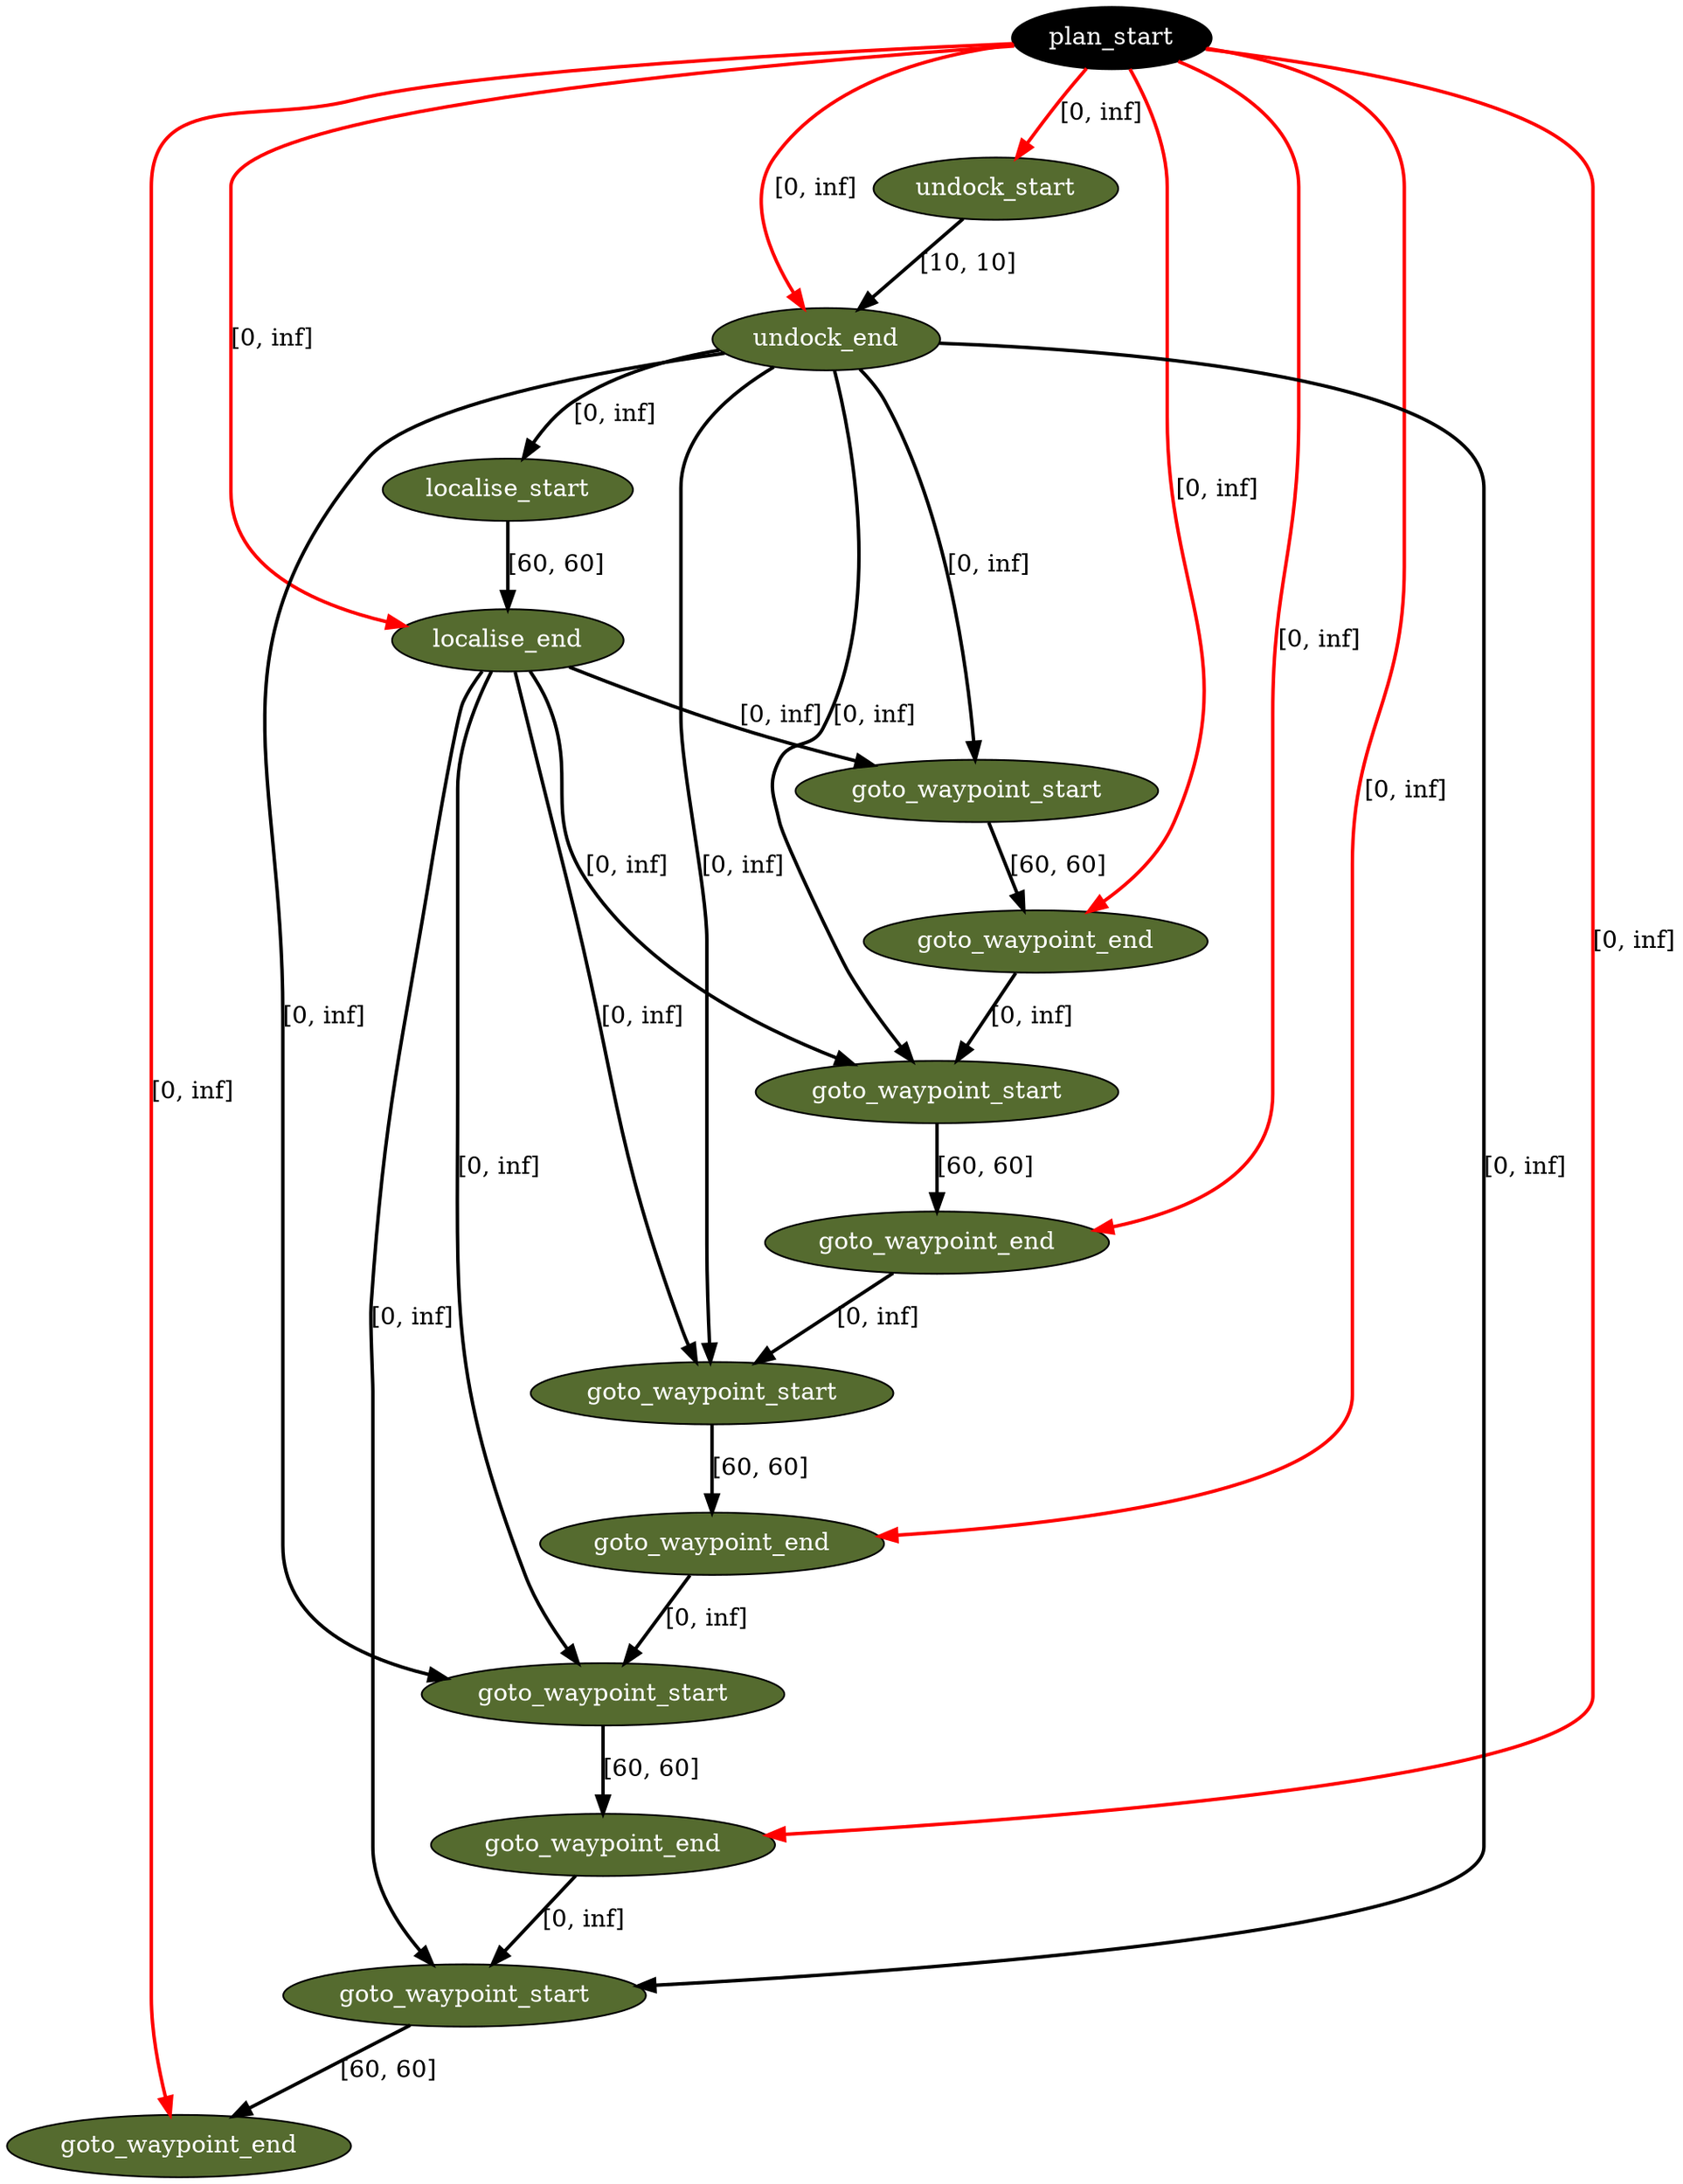 digraph plan {
0[ label="plan_start",style=filled,fillcolor=black,fontcolor=white];
1[ label="undock_start",style=filled,fillcolor=darkolivegreen,fontcolor=white];
2[ label="undock_end",style=filled,fillcolor=darkolivegreen,fontcolor=white];
3[ label="localise_start",style=filled,fillcolor=darkolivegreen,fontcolor=white];
4[ label="localise_end",style=filled,fillcolor=darkolivegreen,fontcolor=white];
5[ label="goto_waypoint_start",style=filled,fillcolor=darkolivegreen,fontcolor=white];
6[ label="goto_waypoint_end",style=filled,fillcolor=darkolivegreen,fontcolor=white];
7[ label="goto_waypoint_start",style=filled,fillcolor=darkolivegreen,fontcolor=white];
8[ label="goto_waypoint_end",style=filled,fillcolor=darkolivegreen,fontcolor=white];
9[ label="goto_waypoint_start",style=filled,fillcolor=darkolivegreen,fontcolor=white];
10[ label="goto_waypoint_end",style=filled,fillcolor=darkolivegreen,fontcolor=white];
11[ label="goto_waypoint_start",style=filled,fillcolor=darkolivegreen,fontcolor=white];
12[ label="goto_waypoint_end",style=filled,fillcolor=darkolivegreen,fontcolor=white];
13[ label="goto_waypoint_start",style=filled,fillcolor=darkolivegreen,fontcolor=white];
14[ label="goto_waypoint_end",style=filled,fillcolor=darkolivegreen,fontcolor=white];
"0" -> "1" [ label="[0, inf]" , penwidth=2 , color="red"]
"1" -> "2" [ label="[10, 10]" , penwidth=2 , color="black"]
"0" -> "2" [ label="[0, inf]" , penwidth=2 , color="red"]
"2" -> "3" [ label="[0, inf]" , penwidth=2 , color="black"]
"3" -> "4" [ label="[60, 60]" , penwidth=2 , color="black"]
"0" -> "4" [ label="[0, inf]" , penwidth=2 , color="red"]
"4" -> "5" [ label="[0, inf]" , penwidth=2 , color="black"]
"2" -> "5" [ label="[0, inf]" , penwidth=2 , color="black"]
"5" -> "6" [ label="[60, 60]" , penwidth=2 , color="black"]
"0" -> "6" [ label="[0, inf]" , penwidth=2 , color="red"]
"6" -> "7" [ label="[0, inf]" , penwidth=2 , color="black"]
"4" -> "7" [ label="[0, inf]" , penwidth=2 , color="black"]
"2" -> "7" [ label="[0, inf]" , penwidth=2 , color="black"]
"7" -> "8" [ label="[60, 60]" , penwidth=2 , color="black"]
"0" -> "8" [ label="[0, inf]" , penwidth=2 , color="red"]
"8" -> "9" [ label="[0, inf]" , penwidth=2 , color="black"]
"4" -> "9" [ label="[0, inf]" , penwidth=2 , color="black"]
"2" -> "9" [ label="[0, inf]" , penwidth=2 , color="black"]
"9" -> "10" [ label="[60, 60]" , penwidth=2 , color="black"]
"0" -> "10" [ label="[0, inf]" , penwidth=2 , color="red"]
"10" -> "11" [ label="[0, inf]" , penwidth=2 , color="black"]
"4" -> "11" [ label="[0, inf]" , penwidth=2 , color="black"]
"2" -> "11" [ label="[0, inf]" , penwidth=2 , color="black"]
"11" -> "12" [ label="[60, 60]" , penwidth=2 , color="black"]
"0" -> "12" [ label="[0, inf]" , penwidth=2 , color="red"]
"12" -> "13" [ label="[0, inf]" , penwidth=2 , color="black"]
"4" -> "13" [ label="[0, inf]" , penwidth=2 , color="black"]
"2" -> "13" [ label="[0, inf]" , penwidth=2 , color="black"]
"13" -> "14" [ label="[60, 60]" , penwidth=2 , color="black"]
"0" -> "14" [ label="[0, inf]" , penwidth=2 , color="red"]
}
